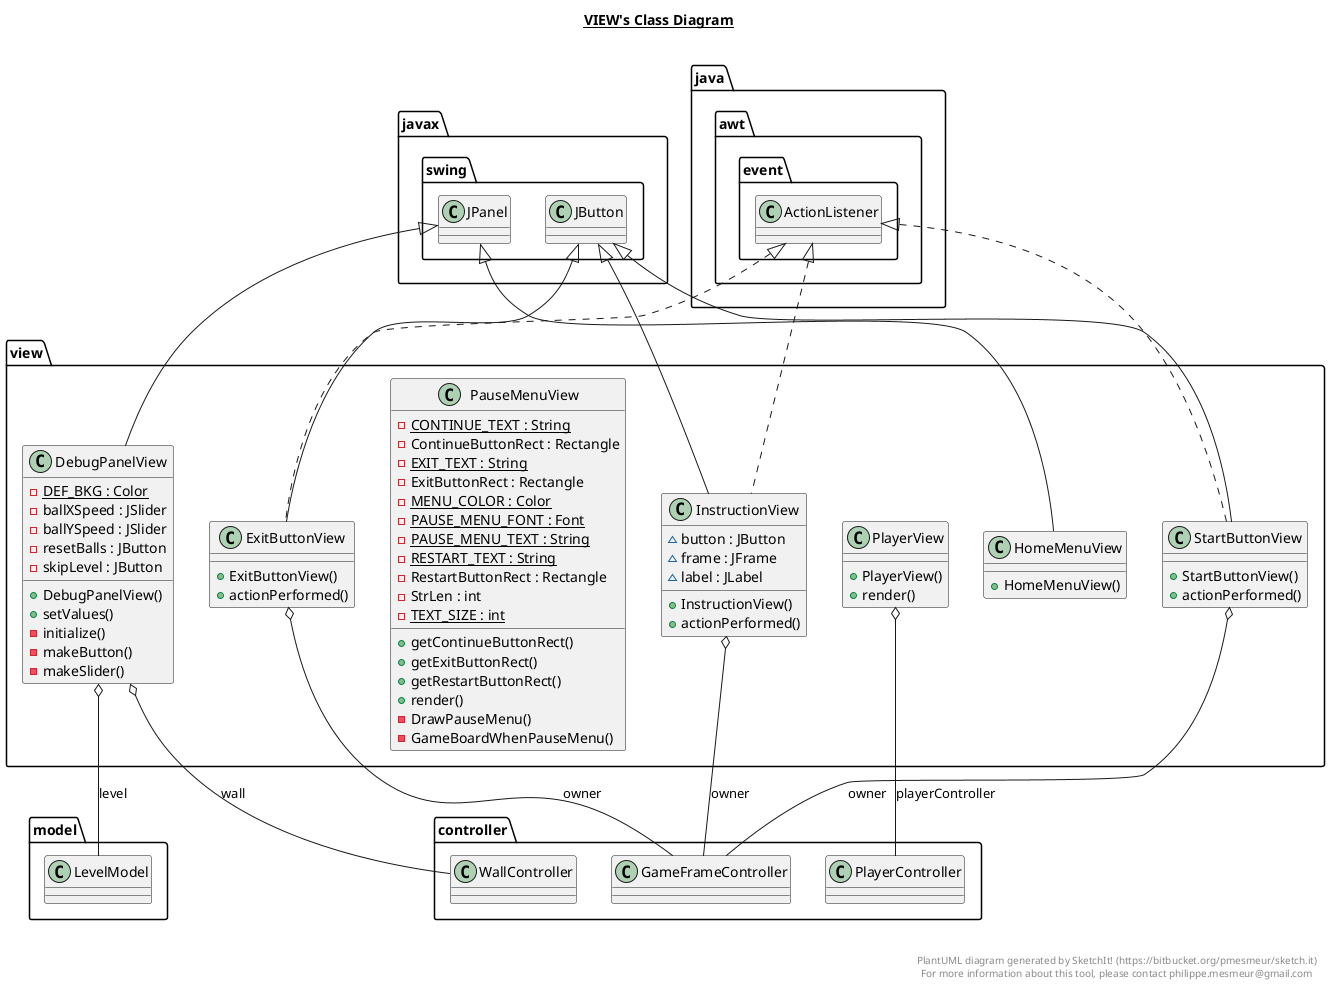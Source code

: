 @startuml

title __VIEW's Class Diagram__\n

  namespace view {
    class view.DebugPanelView {
        {static} - DEF_BKG : Color
        - ballXSpeed : JSlider
        - ballYSpeed : JSlider
        - resetBalls : JButton
        - skipLevel : JButton
        + DebugPanelView()
        + setValues()
        - initialize()
        - makeButton()
        - makeSlider()
    }
  }
  

  namespace view {
    class view.ExitButtonView {
        + ExitButtonView()
        + actionPerformed()
    }
  }
  

  namespace view {
    class view.HomeMenuView {
        + HomeMenuView()
    }
  }
  

  namespace view {
    class view.InstructionView {
        ~ button : JButton
        ~ frame : JFrame
        ~ label : JLabel
        + InstructionView()
        + actionPerformed()
    }
  }
  

  namespace view {
    class view.PauseMenuView {
        {static} - CONTINUE_TEXT : String
        - ContinueButtonRect : Rectangle
        {static} - EXIT_TEXT : String
        - ExitButtonRect : Rectangle
        {static} - MENU_COLOR : Color
        {static} - PAUSE_MENU_FONT : Font
        {static} - PAUSE_MENU_TEXT : String
        {static} - RESTART_TEXT : String
        - RestartButtonRect : Rectangle
        - StrLen : int
        {static} - TEXT_SIZE : int
        + getContinueButtonRect()
        + getExitButtonRect()
        + getRestartButtonRect()
        + render()
        - DrawPauseMenu()
        - GameBoardWhenPauseMenu()
    }
  }
  

  namespace view {
    class view.PlayerView {
        + PlayerView()
        + render()
    }
  }
  

  namespace view {
    class view.StartButtonView {
        + StartButtonView()
        + actionPerformed()
    }
  }
  

  view.DebugPanelView -up-|> javax.swing.JPanel
  view.DebugPanelView o-- model.LevelModel : level
  view.DebugPanelView o-- controller.WallController : wall
  view.ExitButtonView .up.|> java.awt.event.ActionListener
  view.ExitButtonView -up-|> javax.swing.JButton
  view.ExitButtonView o-- controller.GameFrameController : owner
  view.HomeMenuView -up-|> javax.swing.JPanel
  view.InstructionView .up.|> java.awt.event.ActionListener
  view.InstructionView -up-|> javax.swing.JButton
  view.InstructionView o-- controller.GameFrameController : owner
  view.PlayerView o-- controller.PlayerController : playerController
  view.StartButtonView .up.|> java.awt.event.ActionListener
  view.StartButtonView -up-|> javax.swing.JButton
  view.StartButtonView o-- controller.GameFrameController : owner


right footer


PlantUML diagram generated by SketchIt! (https://bitbucket.org/pmesmeur/sketch.it)
For more information about this tool, please contact philippe.mesmeur@gmail.com
endfooter

@enduml

